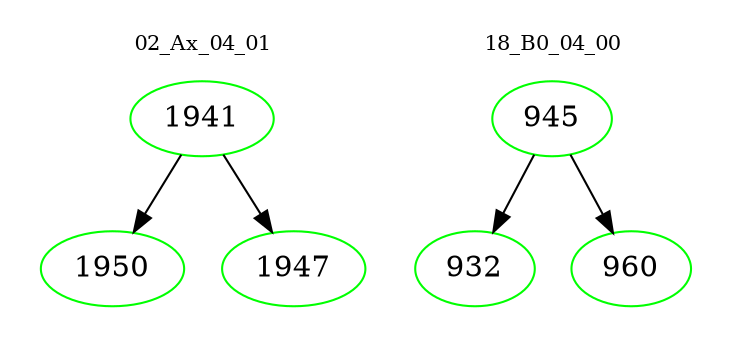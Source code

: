 digraph{
subgraph cluster_0 {
color = white
label = "02_Ax_04_01";
fontsize=10;
T0_1941 [label="1941", color="green"]
T0_1941 -> T0_1950 [color="black"]
T0_1950 [label="1950", color="green"]
T0_1941 -> T0_1947 [color="black"]
T0_1947 [label="1947", color="green"]
}
subgraph cluster_1 {
color = white
label = "18_B0_04_00";
fontsize=10;
T1_945 [label="945", color="green"]
T1_945 -> T1_932 [color="black"]
T1_932 [label="932", color="green"]
T1_945 -> T1_960 [color="black"]
T1_960 [label="960", color="green"]
}
}
